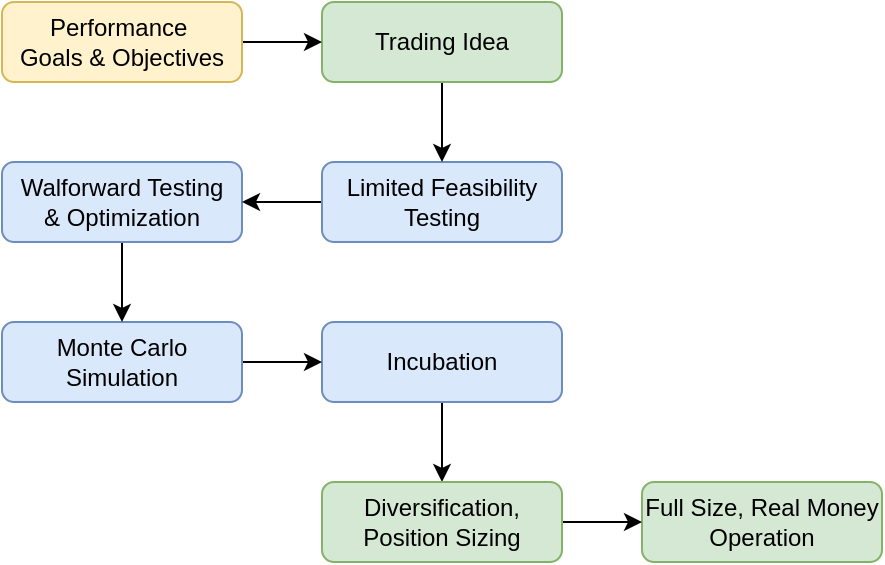 <mxfile version="26.2.2">
  <diagram name="Page-1" id="pHsj81JDXbPfScXX6-pG">
    <mxGraphModel dx="960" dy="813" grid="1" gridSize="10" guides="1" tooltips="1" connect="1" arrows="1" fold="1" page="1" pageScale="1" pageWidth="1100" pageHeight="850" math="0" shadow="0">
      <root>
        <mxCell id="0" />
        <mxCell id="1" parent="0" />
        <mxCell id="r0nfMCIN16NJr1YLxsdd-14" value="" style="edgeStyle=orthogonalEdgeStyle;rounded=0;orthogonalLoop=1;jettySize=auto;html=1;" edge="1" parent="1" source="r0nfMCIN16NJr1YLxsdd-1" target="r0nfMCIN16NJr1YLxsdd-8">
          <mxGeometry relative="1" as="geometry" />
        </mxCell>
        <mxCell id="r0nfMCIN16NJr1YLxsdd-1" value="Incubation" style="rounded=1;whiteSpace=wrap;html=1;fillColor=#dae8fc;strokeColor=#6c8ebf;" vertex="1" parent="1">
          <mxGeometry x="200" y="200" width="120" height="40" as="geometry" />
        </mxCell>
        <mxCell id="r0nfMCIN16NJr1YLxsdd-2" value="Full Size, Real Money Operation" style="rounded=1;whiteSpace=wrap;html=1;fillColor=#d5e8d4;strokeColor=#82b366;" vertex="1" parent="1">
          <mxGeometry x="360" y="280" width="120" height="40" as="geometry" />
        </mxCell>
        <mxCell id="r0nfMCIN16NJr1YLxsdd-13" value="" style="edgeStyle=orthogonalEdgeStyle;rounded=0;orthogonalLoop=1;jettySize=auto;html=1;" edge="1" parent="1" source="r0nfMCIN16NJr1YLxsdd-3" target="r0nfMCIN16NJr1YLxsdd-1">
          <mxGeometry relative="1" as="geometry" />
        </mxCell>
        <mxCell id="r0nfMCIN16NJr1YLxsdd-3" value="Monte Carlo Simulation" style="rounded=1;whiteSpace=wrap;html=1;fillColor=#dae8fc;strokeColor=#6c8ebf;" vertex="1" parent="1">
          <mxGeometry x="40" y="200" width="120" height="40" as="geometry" />
        </mxCell>
        <mxCell id="r0nfMCIN16NJr1YLxsdd-12" value="" style="edgeStyle=orthogonalEdgeStyle;rounded=0;orthogonalLoop=1;jettySize=auto;html=1;" edge="1" parent="1" source="r0nfMCIN16NJr1YLxsdd-4" target="r0nfMCIN16NJr1YLxsdd-3">
          <mxGeometry relative="1" as="geometry" />
        </mxCell>
        <mxCell id="r0nfMCIN16NJr1YLxsdd-4" value="Walforward Testing&lt;div&gt;&amp;amp; Optimization&lt;/div&gt;" style="rounded=1;whiteSpace=wrap;html=1;fillColor=#dae8fc;strokeColor=#6c8ebf;" vertex="1" parent="1">
          <mxGeometry x="40" y="120" width="120" height="40" as="geometry" />
        </mxCell>
        <mxCell id="r0nfMCIN16NJr1YLxsdd-11" value="" style="edgeStyle=orthogonalEdgeStyle;rounded=0;orthogonalLoop=1;jettySize=auto;html=1;" edge="1" parent="1" source="r0nfMCIN16NJr1YLxsdd-5" target="r0nfMCIN16NJr1YLxsdd-4">
          <mxGeometry relative="1" as="geometry" />
        </mxCell>
        <mxCell id="r0nfMCIN16NJr1YLxsdd-5" value="Limited Feasibility Testing" style="rounded=1;whiteSpace=wrap;html=1;fillColor=#dae8fc;strokeColor=#6c8ebf;" vertex="1" parent="1">
          <mxGeometry x="200" y="120" width="120" height="40" as="geometry" />
        </mxCell>
        <mxCell id="r0nfMCIN16NJr1YLxsdd-10" value="" style="edgeStyle=orthogonalEdgeStyle;rounded=0;orthogonalLoop=1;jettySize=auto;html=1;" edge="1" parent="1" source="r0nfMCIN16NJr1YLxsdd-6" target="r0nfMCIN16NJr1YLxsdd-5">
          <mxGeometry relative="1" as="geometry" />
        </mxCell>
        <mxCell id="r0nfMCIN16NJr1YLxsdd-6" value="Trading Idea" style="rounded=1;whiteSpace=wrap;html=1;fillColor=#d5e8d4;strokeColor=#82b366;" vertex="1" parent="1">
          <mxGeometry x="200" y="40" width="120" height="40" as="geometry" />
        </mxCell>
        <mxCell id="r0nfMCIN16NJr1YLxsdd-9" value="" style="edgeStyle=orthogonalEdgeStyle;rounded=0;orthogonalLoop=1;jettySize=auto;html=1;" edge="1" parent="1" source="r0nfMCIN16NJr1YLxsdd-7" target="r0nfMCIN16NJr1YLxsdd-6">
          <mxGeometry relative="1" as="geometry" />
        </mxCell>
        <mxCell id="r0nfMCIN16NJr1YLxsdd-7" value="Performance&amp;nbsp;&lt;div&gt;Goals &amp;amp; Objectives&lt;/div&gt;" style="rounded=1;whiteSpace=wrap;html=1;fillColor=#fff2cc;strokeColor=#d6b656;" vertex="1" parent="1">
          <mxGeometry x="40" y="40" width="120" height="40" as="geometry" />
        </mxCell>
        <mxCell id="r0nfMCIN16NJr1YLxsdd-15" value="" style="edgeStyle=orthogonalEdgeStyle;rounded=0;orthogonalLoop=1;jettySize=auto;html=1;" edge="1" parent="1" source="r0nfMCIN16NJr1YLxsdd-8" target="r0nfMCIN16NJr1YLxsdd-2">
          <mxGeometry relative="1" as="geometry" />
        </mxCell>
        <mxCell id="r0nfMCIN16NJr1YLxsdd-8" value="Diversification, Position Sizing" style="rounded=1;whiteSpace=wrap;html=1;fillColor=#d5e8d4;strokeColor=#82b366;" vertex="1" parent="1">
          <mxGeometry x="200" y="280" width="120" height="40" as="geometry" />
        </mxCell>
      </root>
    </mxGraphModel>
  </diagram>
</mxfile>
